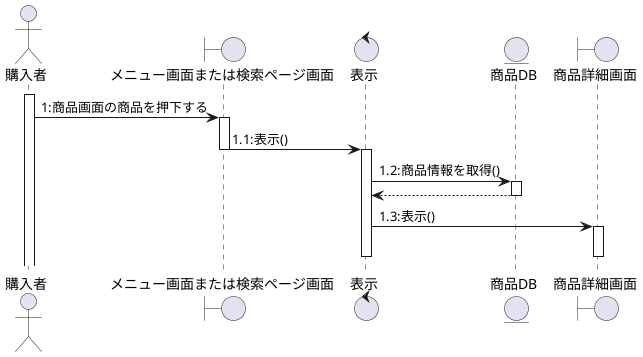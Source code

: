 @startuml

actor 購入者
boundary メニュー画面または検索ページ画面
control 表示
entity 商品DB
boundary 商品詳細画面

activate 購入者
購入者 -> メニュー画面または検索ページ画面:1:商品画面の商品を押下する
activate メニュー画面または検索ページ画面
メニュー画面または検索ページ画面 -> 表示:1.1:表示()
deactivate メニュー画面または検索ページ画面
activate 表示
表示 -> 商品DB :1.2:商品情報を取得()
activate 商品DB
商品DB --> 表示:
deactivate 商品DB
表示 -> 商品詳細画面:1.3:表示()
activate 商品詳細画面
deactivate 表示
deactivate 商品詳細画面
@endumld
